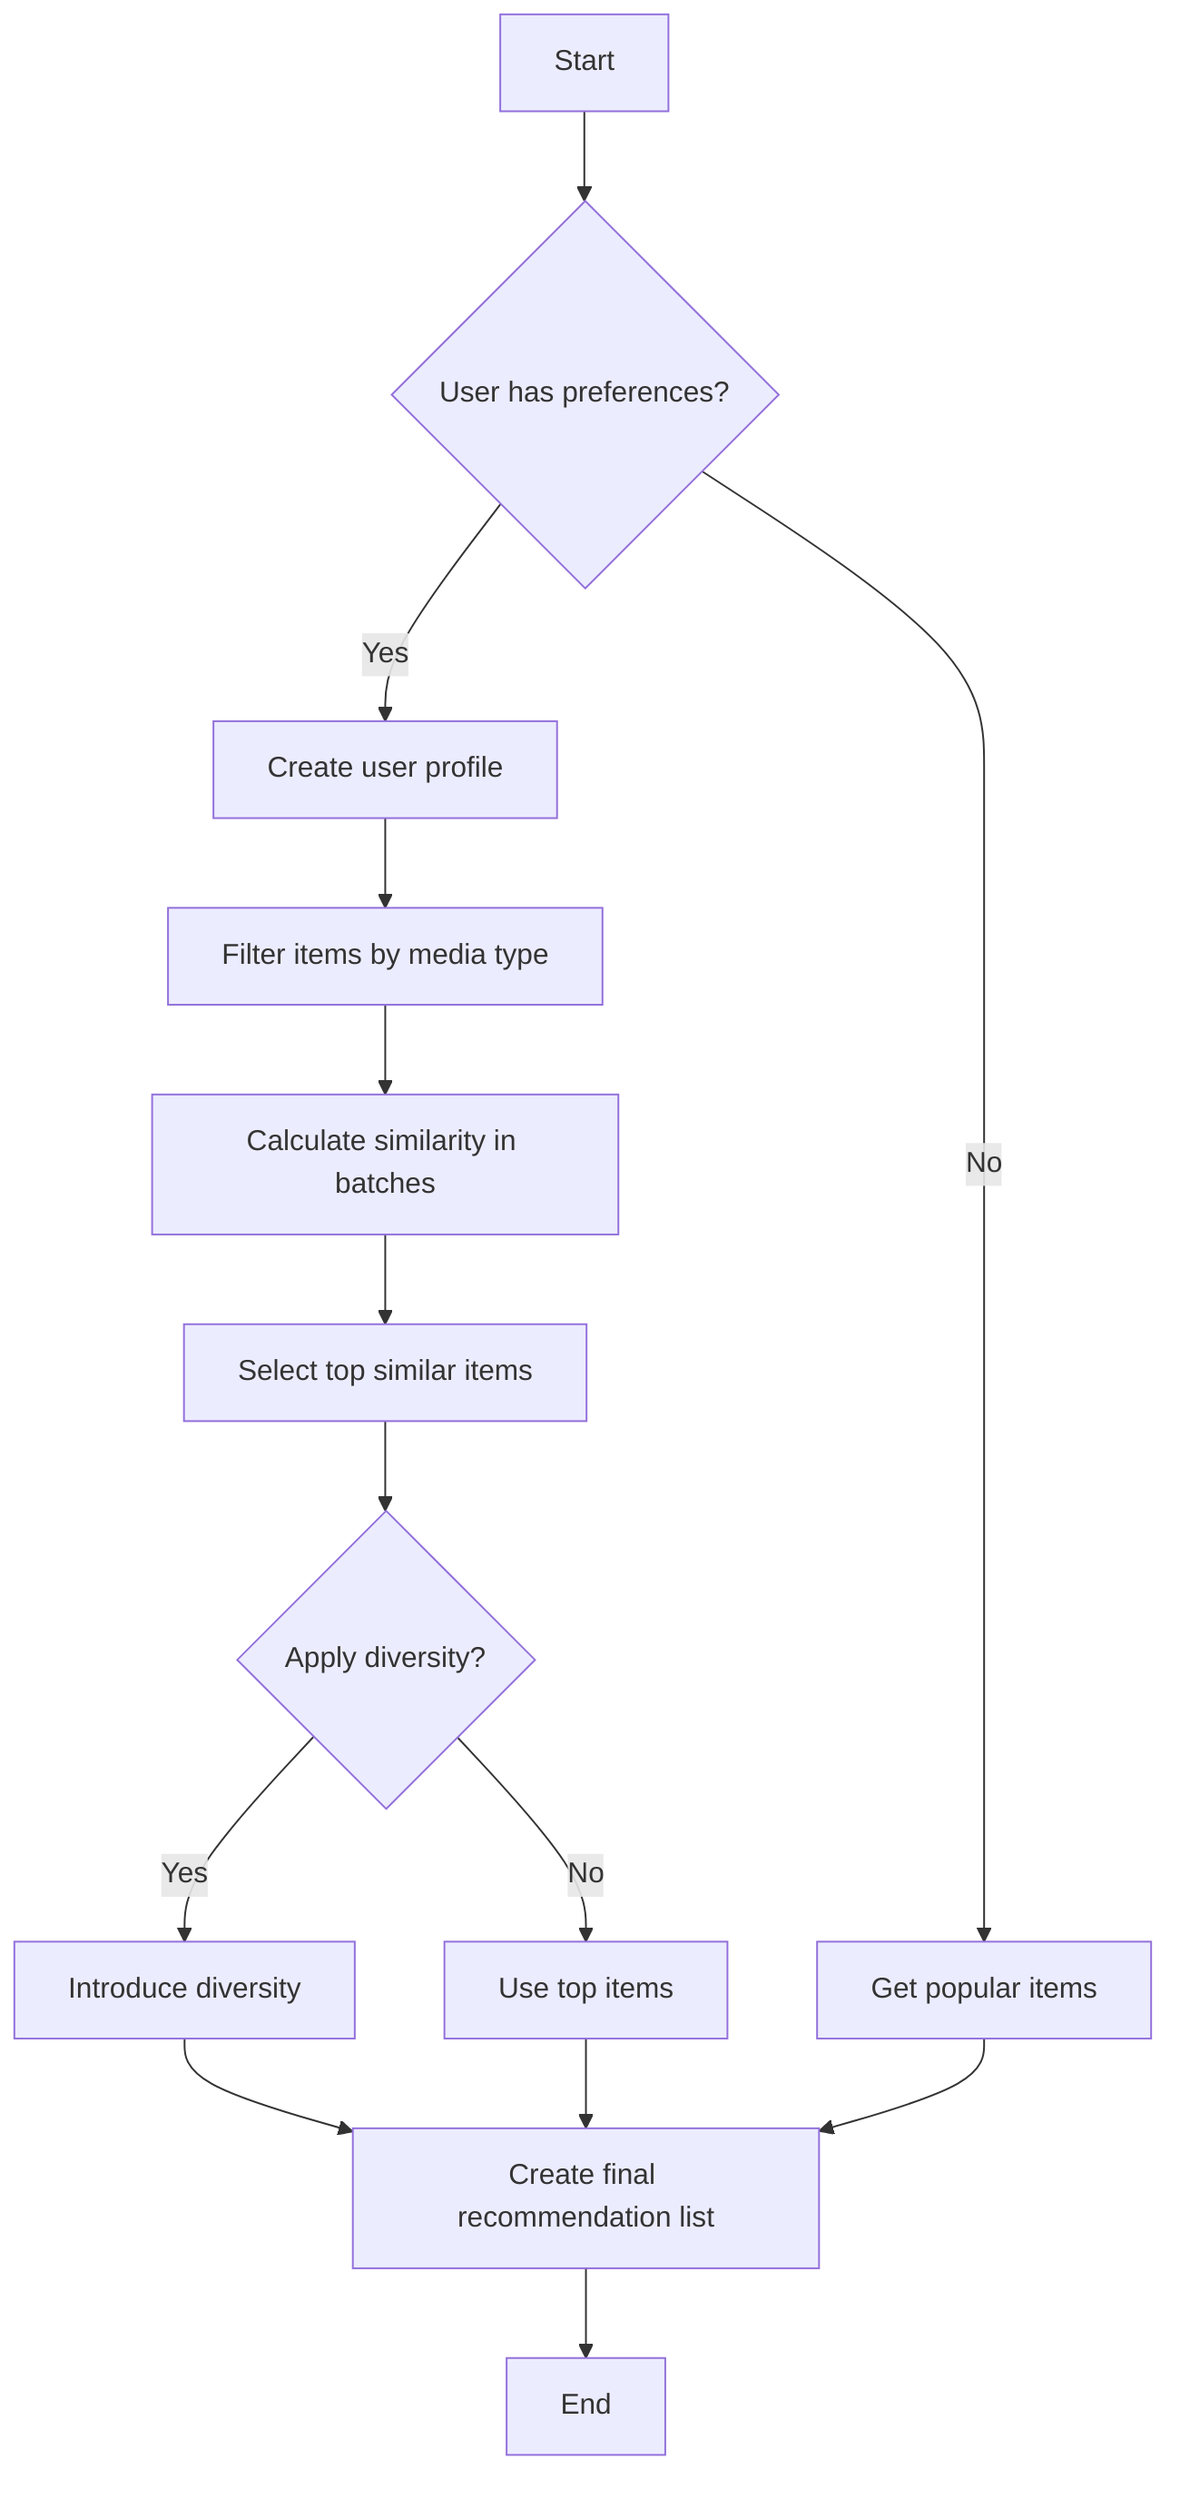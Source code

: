 graph TD
    A[Start] --> B{User has preferences?}
    B -- Yes --> C[Create user profile]
    B -- No --> D[Get popular items]
    C --> E[Filter items by media type]
    E --> F[Calculate similarity in batches]
    F --> G[Select top similar items]
    G --> H{Apply diversity?}
    H -- Yes --> I[Introduce diversity]
    H -- No --> J[Use top items]
    I --> K[Create final recommendation list]
    J --> K
    D --> K
    K --> L[End]